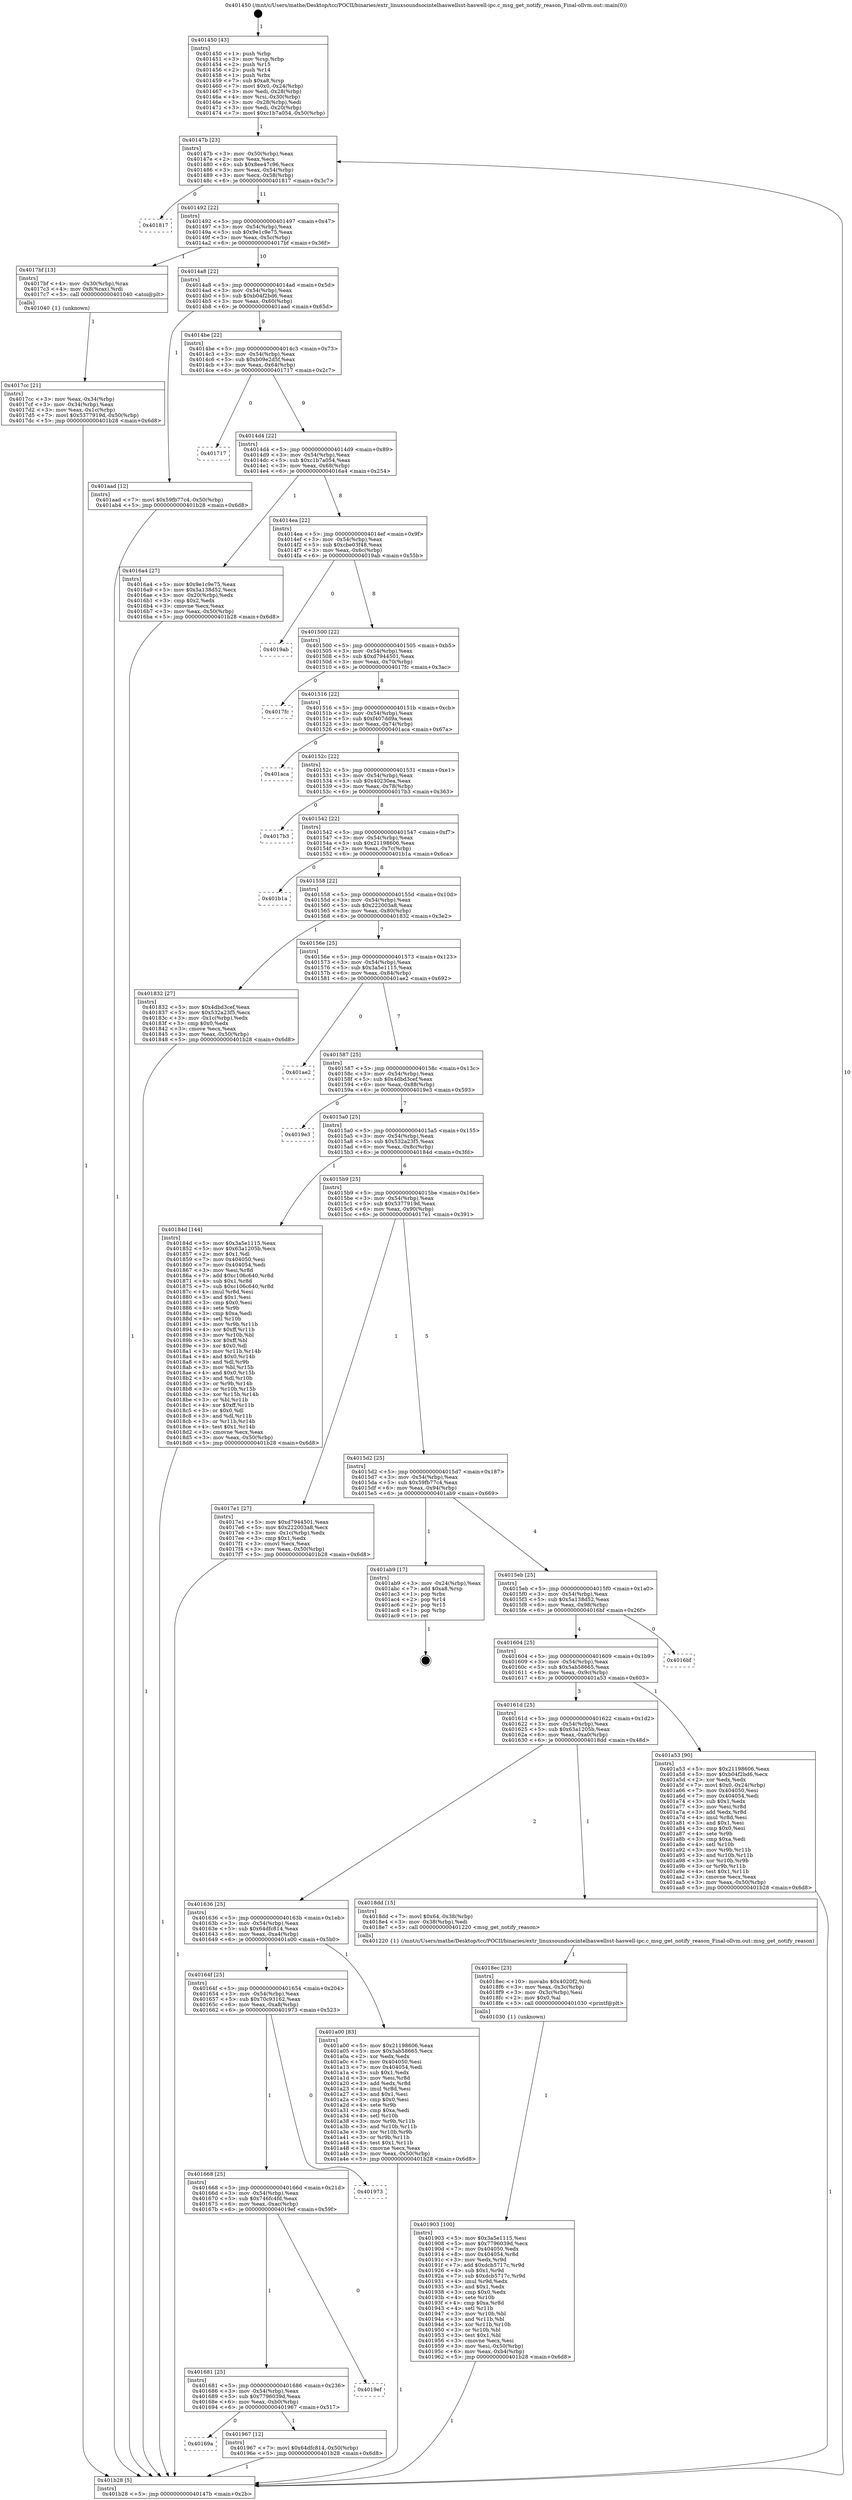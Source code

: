 digraph "0x401450" {
  label = "0x401450 (/mnt/c/Users/mathe/Desktop/tcc/POCII/binaries/extr_linuxsoundsocintelhaswellsst-haswell-ipc.c_msg_get_notify_reason_Final-ollvm.out::main(0))"
  labelloc = "t"
  node[shape=record]

  Entry [label="",width=0.3,height=0.3,shape=circle,fillcolor=black,style=filled]
  "0x40147b" [label="{
     0x40147b [23]\l
     | [instrs]\l
     &nbsp;&nbsp;0x40147b \<+3\>: mov -0x50(%rbp),%eax\l
     &nbsp;&nbsp;0x40147e \<+2\>: mov %eax,%ecx\l
     &nbsp;&nbsp;0x401480 \<+6\>: sub $0x8ee47c96,%ecx\l
     &nbsp;&nbsp;0x401486 \<+3\>: mov %eax,-0x54(%rbp)\l
     &nbsp;&nbsp;0x401489 \<+3\>: mov %ecx,-0x58(%rbp)\l
     &nbsp;&nbsp;0x40148c \<+6\>: je 0000000000401817 \<main+0x3c7\>\l
  }"]
  "0x401817" [label="{
     0x401817\l
  }", style=dashed]
  "0x401492" [label="{
     0x401492 [22]\l
     | [instrs]\l
     &nbsp;&nbsp;0x401492 \<+5\>: jmp 0000000000401497 \<main+0x47\>\l
     &nbsp;&nbsp;0x401497 \<+3\>: mov -0x54(%rbp),%eax\l
     &nbsp;&nbsp;0x40149a \<+5\>: sub $0x9e1c9e75,%eax\l
     &nbsp;&nbsp;0x40149f \<+3\>: mov %eax,-0x5c(%rbp)\l
     &nbsp;&nbsp;0x4014a2 \<+6\>: je 00000000004017bf \<main+0x36f\>\l
  }"]
  Exit [label="",width=0.3,height=0.3,shape=circle,fillcolor=black,style=filled,peripheries=2]
  "0x4017bf" [label="{
     0x4017bf [13]\l
     | [instrs]\l
     &nbsp;&nbsp;0x4017bf \<+4\>: mov -0x30(%rbp),%rax\l
     &nbsp;&nbsp;0x4017c3 \<+4\>: mov 0x8(%rax),%rdi\l
     &nbsp;&nbsp;0x4017c7 \<+5\>: call 0000000000401040 \<atoi@plt\>\l
     | [calls]\l
     &nbsp;&nbsp;0x401040 \{1\} (unknown)\l
  }"]
  "0x4014a8" [label="{
     0x4014a8 [22]\l
     | [instrs]\l
     &nbsp;&nbsp;0x4014a8 \<+5\>: jmp 00000000004014ad \<main+0x5d\>\l
     &nbsp;&nbsp;0x4014ad \<+3\>: mov -0x54(%rbp),%eax\l
     &nbsp;&nbsp;0x4014b0 \<+5\>: sub $0xb04f2bd6,%eax\l
     &nbsp;&nbsp;0x4014b5 \<+3\>: mov %eax,-0x60(%rbp)\l
     &nbsp;&nbsp;0x4014b8 \<+6\>: je 0000000000401aad \<main+0x65d\>\l
  }"]
  "0x40169a" [label="{
     0x40169a\l
  }", style=dashed]
  "0x401aad" [label="{
     0x401aad [12]\l
     | [instrs]\l
     &nbsp;&nbsp;0x401aad \<+7\>: movl $0x59fb77c4,-0x50(%rbp)\l
     &nbsp;&nbsp;0x401ab4 \<+5\>: jmp 0000000000401b28 \<main+0x6d8\>\l
  }"]
  "0x4014be" [label="{
     0x4014be [22]\l
     | [instrs]\l
     &nbsp;&nbsp;0x4014be \<+5\>: jmp 00000000004014c3 \<main+0x73\>\l
     &nbsp;&nbsp;0x4014c3 \<+3\>: mov -0x54(%rbp),%eax\l
     &nbsp;&nbsp;0x4014c6 \<+5\>: sub $0xb09e2d5f,%eax\l
     &nbsp;&nbsp;0x4014cb \<+3\>: mov %eax,-0x64(%rbp)\l
     &nbsp;&nbsp;0x4014ce \<+6\>: je 0000000000401717 \<main+0x2c7\>\l
  }"]
  "0x401967" [label="{
     0x401967 [12]\l
     | [instrs]\l
     &nbsp;&nbsp;0x401967 \<+7\>: movl $0x64dfc814,-0x50(%rbp)\l
     &nbsp;&nbsp;0x40196e \<+5\>: jmp 0000000000401b28 \<main+0x6d8\>\l
  }"]
  "0x401717" [label="{
     0x401717\l
  }", style=dashed]
  "0x4014d4" [label="{
     0x4014d4 [22]\l
     | [instrs]\l
     &nbsp;&nbsp;0x4014d4 \<+5\>: jmp 00000000004014d9 \<main+0x89\>\l
     &nbsp;&nbsp;0x4014d9 \<+3\>: mov -0x54(%rbp),%eax\l
     &nbsp;&nbsp;0x4014dc \<+5\>: sub $0xc1b7a054,%eax\l
     &nbsp;&nbsp;0x4014e1 \<+3\>: mov %eax,-0x68(%rbp)\l
     &nbsp;&nbsp;0x4014e4 \<+6\>: je 00000000004016a4 \<main+0x254\>\l
  }"]
  "0x401681" [label="{
     0x401681 [25]\l
     | [instrs]\l
     &nbsp;&nbsp;0x401681 \<+5\>: jmp 0000000000401686 \<main+0x236\>\l
     &nbsp;&nbsp;0x401686 \<+3\>: mov -0x54(%rbp),%eax\l
     &nbsp;&nbsp;0x401689 \<+5\>: sub $0x7796039d,%eax\l
     &nbsp;&nbsp;0x40168e \<+6\>: mov %eax,-0xb0(%rbp)\l
     &nbsp;&nbsp;0x401694 \<+6\>: je 0000000000401967 \<main+0x517\>\l
  }"]
  "0x4016a4" [label="{
     0x4016a4 [27]\l
     | [instrs]\l
     &nbsp;&nbsp;0x4016a4 \<+5\>: mov $0x9e1c9e75,%eax\l
     &nbsp;&nbsp;0x4016a9 \<+5\>: mov $0x5a138d52,%ecx\l
     &nbsp;&nbsp;0x4016ae \<+3\>: mov -0x20(%rbp),%edx\l
     &nbsp;&nbsp;0x4016b1 \<+3\>: cmp $0x2,%edx\l
     &nbsp;&nbsp;0x4016b4 \<+3\>: cmovne %ecx,%eax\l
     &nbsp;&nbsp;0x4016b7 \<+3\>: mov %eax,-0x50(%rbp)\l
     &nbsp;&nbsp;0x4016ba \<+5\>: jmp 0000000000401b28 \<main+0x6d8\>\l
  }"]
  "0x4014ea" [label="{
     0x4014ea [22]\l
     | [instrs]\l
     &nbsp;&nbsp;0x4014ea \<+5\>: jmp 00000000004014ef \<main+0x9f\>\l
     &nbsp;&nbsp;0x4014ef \<+3\>: mov -0x54(%rbp),%eax\l
     &nbsp;&nbsp;0x4014f2 \<+5\>: sub $0xcbe03f48,%eax\l
     &nbsp;&nbsp;0x4014f7 \<+3\>: mov %eax,-0x6c(%rbp)\l
     &nbsp;&nbsp;0x4014fa \<+6\>: je 00000000004019ab \<main+0x55b\>\l
  }"]
  "0x401b28" [label="{
     0x401b28 [5]\l
     | [instrs]\l
     &nbsp;&nbsp;0x401b28 \<+5\>: jmp 000000000040147b \<main+0x2b\>\l
  }"]
  "0x401450" [label="{
     0x401450 [43]\l
     | [instrs]\l
     &nbsp;&nbsp;0x401450 \<+1\>: push %rbp\l
     &nbsp;&nbsp;0x401451 \<+3\>: mov %rsp,%rbp\l
     &nbsp;&nbsp;0x401454 \<+2\>: push %r15\l
     &nbsp;&nbsp;0x401456 \<+2\>: push %r14\l
     &nbsp;&nbsp;0x401458 \<+1\>: push %rbx\l
     &nbsp;&nbsp;0x401459 \<+7\>: sub $0xa8,%rsp\l
     &nbsp;&nbsp;0x401460 \<+7\>: movl $0x0,-0x24(%rbp)\l
     &nbsp;&nbsp;0x401467 \<+3\>: mov %edi,-0x28(%rbp)\l
     &nbsp;&nbsp;0x40146a \<+4\>: mov %rsi,-0x30(%rbp)\l
     &nbsp;&nbsp;0x40146e \<+3\>: mov -0x28(%rbp),%edi\l
     &nbsp;&nbsp;0x401471 \<+3\>: mov %edi,-0x20(%rbp)\l
     &nbsp;&nbsp;0x401474 \<+7\>: movl $0xc1b7a054,-0x50(%rbp)\l
  }"]
  "0x4017cc" [label="{
     0x4017cc [21]\l
     | [instrs]\l
     &nbsp;&nbsp;0x4017cc \<+3\>: mov %eax,-0x34(%rbp)\l
     &nbsp;&nbsp;0x4017cf \<+3\>: mov -0x34(%rbp),%eax\l
     &nbsp;&nbsp;0x4017d2 \<+3\>: mov %eax,-0x1c(%rbp)\l
     &nbsp;&nbsp;0x4017d5 \<+7\>: movl $0x5377919d,-0x50(%rbp)\l
     &nbsp;&nbsp;0x4017dc \<+5\>: jmp 0000000000401b28 \<main+0x6d8\>\l
  }"]
  "0x4019ef" [label="{
     0x4019ef\l
  }", style=dashed]
  "0x4019ab" [label="{
     0x4019ab\l
  }", style=dashed]
  "0x401500" [label="{
     0x401500 [22]\l
     | [instrs]\l
     &nbsp;&nbsp;0x401500 \<+5\>: jmp 0000000000401505 \<main+0xb5\>\l
     &nbsp;&nbsp;0x401505 \<+3\>: mov -0x54(%rbp),%eax\l
     &nbsp;&nbsp;0x401508 \<+5\>: sub $0xd7944501,%eax\l
     &nbsp;&nbsp;0x40150d \<+3\>: mov %eax,-0x70(%rbp)\l
     &nbsp;&nbsp;0x401510 \<+6\>: je 00000000004017fc \<main+0x3ac\>\l
  }"]
  "0x401668" [label="{
     0x401668 [25]\l
     | [instrs]\l
     &nbsp;&nbsp;0x401668 \<+5\>: jmp 000000000040166d \<main+0x21d\>\l
     &nbsp;&nbsp;0x40166d \<+3\>: mov -0x54(%rbp),%eax\l
     &nbsp;&nbsp;0x401670 \<+5\>: sub $0x746fc4fd,%eax\l
     &nbsp;&nbsp;0x401675 \<+6\>: mov %eax,-0xac(%rbp)\l
     &nbsp;&nbsp;0x40167b \<+6\>: je 00000000004019ef \<main+0x59f\>\l
  }"]
  "0x4017fc" [label="{
     0x4017fc\l
  }", style=dashed]
  "0x401516" [label="{
     0x401516 [22]\l
     | [instrs]\l
     &nbsp;&nbsp;0x401516 \<+5\>: jmp 000000000040151b \<main+0xcb\>\l
     &nbsp;&nbsp;0x40151b \<+3\>: mov -0x54(%rbp),%eax\l
     &nbsp;&nbsp;0x40151e \<+5\>: sub $0xf407dd9a,%eax\l
     &nbsp;&nbsp;0x401523 \<+3\>: mov %eax,-0x74(%rbp)\l
     &nbsp;&nbsp;0x401526 \<+6\>: je 0000000000401aca \<main+0x67a\>\l
  }"]
  "0x401973" [label="{
     0x401973\l
  }", style=dashed]
  "0x401aca" [label="{
     0x401aca\l
  }", style=dashed]
  "0x40152c" [label="{
     0x40152c [22]\l
     | [instrs]\l
     &nbsp;&nbsp;0x40152c \<+5\>: jmp 0000000000401531 \<main+0xe1\>\l
     &nbsp;&nbsp;0x401531 \<+3\>: mov -0x54(%rbp),%eax\l
     &nbsp;&nbsp;0x401534 \<+5\>: sub $0x40230ea,%eax\l
     &nbsp;&nbsp;0x401539 \<+3\>: mov %eax,-0x78(%rbp)\l
     &nbsp;&nbsp;0x40153c \<+6\>: je 00000000004017b3 \<main+0x363\>\l
  }"]
  "0x40164f" [label="{
     0x40164f [25]\l
     | [instrs]\l
     &nbsp;&nbsp;0x40164f \<+5\>: jmp 0000000000401654 \<main+0x204\>\l
     &nbsp;&nbsp;0x401654 \<+3\>: mov -0x54(%rbp),%eax\l
     &nbsp;&nbsp;0x401657 \<+5\>: sub $0x70c93162,%eax\l
     &nbsp;&nbsp;0x40165c \<+6\>: mov %eax,-0xa8(%rbp)\l
     &nbsp;&nbsp;0x401662 \<+6\>: je 0000000000401973 \<main+0x523\>\l
  }"]
  "0x4017b3" [label="{
     0x4017b3\l
  }", style=dashed]
  "0x401542" [label="{
     0x401542 [22]\l
     | [instrs]\l
     &nbsp;&nbsp;0x401542 \<+5\>: jmp 0000000000401547 \<main+0xf7\>\l
     &nbsp;&nbsp;0x401547 \<+3\>: mov -0x54(%rbp),%eax\l
     &nbsp;&nbsp;0x40154a \<+5\>: sub $0x21198606,%eax\l
     &nbsp;&nbsp;0x40154f \<+3\>: mov %eax,-0x7c(%rbp)\l
     &nbsp;&nbsp;0x401552 \<+6\>: je 0000000000401b1a \<main+0x6ca\>\l
  }"]
  "0x401a00" [label="{
     0x401a00 [83]\l
     | [instrs]\l
     &nbsp;&nbsp;0x401a00 \<+5\>: mov $0x21198606,%eax\l
     &nbsp;&nbsp;0x401a05 \<+5\>: mov $0x5ab58665,%ecx\l
     &nbsp;&nbsp;0x401a0a \<+2\>: xor %edx,%edx\l
     &nbsp;&nbsp;0x401a0c \<+7\>: mov 0x404050,%esi\l
     &nbsp;&nbsp;0x401a13 \<+7\>: mov 0x404054,%edi\l
     &nbsp;&nbsp;0x401a1a \<+3\>: sub $0x1,%edx\l
     &nbsp;&nbsp;0x401a1d \<+3\>: mov %esi,%r8d\l
     &nbsp;&nbsp;0x401a20 \<+3\>: add %edx,%r8d\l
     &nbsp;&nbsp;0x401a23 \<+4\>: imul %r8d,%esi\l
     &nbsp;&nbsp;0x401a27 \<+3\>: and $0x1,%esi\l
     &nbsp;&nbsp;0x401a2a \<+3\>: cmp $0x0,%esi\l
     &nbsp;&nbsp;0x401a2d \<+4\>: sete %r9b\l
     &nbsp;&nbsp;0x401a31 \<+3\>: cmp $0xa,%edi\l
     &nbsp;&nbsp;0x401a34 \<+4\>: setl %r10b\l
     &nbsp;&nbsp;0x401a38 \<+3\>: mov %r9b,%r11b\l
     &nbsp;&nbsp;0x401a3b \<+3\>: and %r10b,%r11b\l
     &nbsp;&nbsp;0x401a3e \<+3\>: xor %r10b,%r9b\l
     &nbsp;&nbsp;0x401a41 \<+3\>: or %r9b,%r11b\l
     &nbsp;&nbsp;0x401a44 \<+4\>: test $0x1,%r11b\l
     &nbsp;&nbsp;0x401a48 \<+3\>: cmovne %ecx,%eax\l
     &nbsp;&nbsp;0x401a4b \<+3\>: mov %eax,-0x50(%rbp)\l
     &nbsp;&nbsp;0x401a4e \<+5\>: jmp 0000000000401b28 \<main+0x6d8\>\l
  }"]
  "0x401b1a" [label="{
     0x401b1a\l
  }", style=dashed]
  "0x401558" [label="{
     0x401558 [22]\l
     | [instrs]\l
     &nbsp;&nbsp;0x401558 \<+5\>: jmp 000000000040155d \<main+0x10d\>\l
     &nbsp;&nbsp;0x40155d \<+3\>: mov -0x54(%rbp),%eax\l
     &nbsp;&nbsp;0x401560 \<+5\>: sub $0x222003a8,%eax\l
     &nbsp;&nbsp;0x401565 \<+3\>: mov %eax,-0x80(%rbp)\l
     &nbsp;&nbsp;0x401568 \<+6\>: je 0000000000401832 \<main+0x3e2\>\l
  }"]
  "0x401903" [label="{
     0x401903 [100]\l
     | [instrs]\l
     &nbsp;&nbsp;0x401903 \<+5\>: mov $0x3a5e1115,%esi\l
     &nbsp;&nbsp;0x401908 \<+5\>: mov $0x7796039d,%ecx\l
     &nbsp;&nbsp;0x40190d \<+7\>: mov 0x404050,%edx\l
     &nbsp;&nbsp;0x401914 \<+8\>: mov 0x404054,%r8d\l
     &nbsp;&nbsp;0x40191c \<+3\>: mov %edx,%r9d\l
     &nbsp;&nbsp;0x40191f \<+7\>: add $0xdcb5717c,%r9d\l
     &nbsp;&nbsp;0x401926 \<+4\>: sub $0x1,%r9d\l
     &nbsp;&nbsp;0x40192a \<+7\>: sub $0xdcb5717c,%r9d\l
     &nbsp;&nbsp;0x401931 \<+4\>: imul %r9d,%edx\l
     &nbsp;&nbsp;0x401935 \<+3\>: and $0x1,%edx\l
     &nbsp;&nbsp;0x401938 \<+3\>: cmp $0x0,%edx\l
     &nbsp;&nbsp;0x40193b \<+4\>: sete %r10b\l
     &nbsp;&nbsp;0x40193f \<+4\>: cmp $0xa,%r8d\l
     &nbsp;&nbsp;0x401943 \<+4\>: setl %r11b\l
     &nbsp;&nbsp;0x401947 \<+3\>: mov %r10b,%bl\l
     &nbsp;&nbsp;0x40194a \<+3\>: and %r11b,%bl\l
     &nbsp;&nbsp;0x40194d \<+3\>: xor %r11b,%r10b\l
     &nbsp;&nbsp;0x401950 \<+3\>: or %r10b,%bl\l
     &nbsp;&nbsp;0x401953 \<+3\>: test $0x1,%bl\l
     &nbsp;&nbsp;0x401956 \<+3\>: cmovne %ecx,%esi\l
     &nbsp;&nbsp;0x401959 \<+3\>: mov %esi,-0x50(%rbp)\l
     &nbsp;&nbsp;0x40195c \<+6\>: mov %eax,-0xb4(%rbp)\l
     &nbsp;&nbsp;0x401962 \<+5\>: jmp 0000000000401b28 \<main+0x6d8\>\l
  }"]
  "0x401832" [label="{
     0x401832 [27]\l
     | [instrs]\l
     &nbsp;&nbsp;0x401832 \<+5\>: mov $0x4dbd3cef,%eax\l
     &nbsp;&nbsp;0x401837 \<+5\>: mov $0x532a23f5,%ecx\l
     &nbsp;&nbsp;0x40183c \<+3\>: mov -0x1c(%rbp),%edx\l
     &nbsp;&nbsp;0x40183f \<+3\>: cmp $0x0,%edx\l
     &nbsp;&nbsp;0x401842 \<+3\>: cmove %ecx,%eax\l
     &nbsp;&nbsp;0x401845 \<+3\>: mov %eax,-0x50(%rbp)\l
     &nbsp;&nbsp;0x401848 \<+5\>: jmp 0000000000401b28 \<main+0x6d8\>\l
  }"]
  "0x40156e" [label="{
     0x40156e [25]\l
     | [instrs]\l
     &nbsp;&nbsp;0x40156e \<+5\>: jmp 0000000000401573 \<main+0x123\>\l
     &nbsp;&nbsp;0x401573 \<+3\>: mov -0x54(%rbp),%eax\l
     &nbsp;&nbsp;0x401576 \<+5\>: sub $0x3a5e1115,%eax\l
     &nbsp;&nbsp;0x40157b \<+6\>: mov %eax,-0x84(%rbp)\l
     &nbsp;&nbsp;0x401581 \<+6\>: je 0000000000401ae2 \<main+0x692\>\l
  }"]
  "0x4018ec" [label="{
     0x4018ec [23]\l
     | [instrs]\l
     &nbsp;&nbsp;0x4018ec \<+10\>: movabs $0x4020f2,%rdi\l
     &nbsp;&nbsp;0x4018f6 \<+3\>: mov %eax,-0x3c(%rbp)\l
     &nbsp;&nbsp;0x4018f9 \<+3\>: mov -0x3c(%rbp),%esi\l
     &nbsp;&nbsp;0x4018fc \<+2\>: mov $0x0,%al\l
     &nbsp;&nbsp;0x4018fe \<+5\>: call 0000000000401030 \<printf@plt\>\l
     | [calls]\l
     &nbsp;&nbsp;0x401030 \{1\} (unknown)\l
  }"]
  "0x401ae2" [label="{
     0x401ae2\l
  }", style=dashed]
  "0x401587" [label="{
     0x401587 [25]\l
     | [instrs]\l
     &nbsp;&nbsp;0x401587 \<+5\>: jmp 000000000040158c \<main+0x13c\>\l
     &nbsp;&nbsp;0x40158c \<+3\>: mov -0x54(%rbp),%eax\l
     &nbsp;&nbsp;0x40158f \<+5\>: sub $0x4dbd3cef,%eax\l
     &nbsp;&nbsp;0x401594 \<+6\>: mov %eax,-0x88(%rbp)\l
     &nbsp;&nbsp;0x40159a \<+6\>: je 00000000004019e3 \<main+0x593\>\l
  }"]
  "0x401636" [label="{
     0x401636 [25]\l
     | [instrs]\l
     &nbsp;&nbsp;0x401636 \<+5\>: jmp 000000000040163b \<main+0x1eb\>\l
     &nbsp;&nbsp;0x40163b \<+3\>: mov -0x54(%rbp),%eax\l
     &nbsp;&nbsp;0x40163e \<+5\>: sub $0x64dfc814,%eax\l
     &nbsp;&nbsp;0x401643 \<+6\>: mov %eax,-0xa4(%rbp)\l
     &nbsp;&nbsp;0x401649 \<+6\>: je 0000000000401a00 \<main+0x5b0\>\l
  }"]
  "0x4019e3" [label="{
     0x4019e3\l
  }", style=dashed]
  "0x4015a0" [label="{
     0x4015a0 [25]\l
     | [instrs]\l
     &nbsp;&nbsp;0x4015a0 \<+5\>: jmp 00000000004015a5 \<main+0x155\>\l
     &nbsp;&nbsp;0x4015a5 \<+3\>: mov -0x54(%rbp),%eax\l
     &nbsp;&nbsp;0x4015a8 \<+5\>: sub $0x532a23f5,%eax\l
     &nbsp;&nbsp;0x4015ad \<+6\>: mov %eax,-0x8c(%rbp)\l
     &nbsp;&nbsp;0x4015b3 \<+6\>: je 000000000040184d \<main+0x3fd\>\l
  }"]
  "0x4018dd" [label="{
     0x4018dd [15]\l
     | [instrs]\l
     &nbsp;&nbsp;0x4018dd \<+7\>: movl $0x64,-0x38(%rbp)\l
     &nbsp;&nbsp;0x4018e4 \<+3\>: mov -0x38(%rbp),%edi\l
     &nbsp;&nbsp;0x4018e7 \<+5\>: call 0000000000401220 \<msg_get_notify_reason\>\l
     | [calls]\l
     &nbsp;&nbsp;0x401220 \{1\} (/mnt/c/Users/mathe/Desktop/tcc/POCII/binaries/extr_linuxsoundsocintelhaswellsst-haswell-ipc.c_msg_get_notify_reason_Final-ollvm.out::msg_get_notify_reason)\l
  }"]
  "0x40184d" [label="{
     0x40184d [144]\l
     | [instrs]\l
     &nbsp;&nbsp;0x40184d \<+5\>: mov $0x3a5e1115,%eax\l
     &nbsp;&nbsp;0x401852 \<+5\>: mov $0x63a1205b,%ecx\l
     &nbsp;&nbsp;0x401857 \<+2\>: mov $0x1,%dl\l
     &nbsp;&nbsp;0x401859 \<+7\>: mov 0x404050,%esi\l
     &nbsp;&nbsp;0x401860 \<+7\>: mov 0x404054,%edi\l
     &nbsp;&nbsp;0x401867 \<+3\>: mov %esi,%r8d\l
     &nbsp;&nbsp;0x40186a \<+7\>: add $0xc106c640,%r8d\l
     &nbsp;&nbsp;0x401871 \<+4\>: sub $0x1,%r8d\l
     &nbsp;&nbsp;0x401875 \<+7\>: sub $0xc106c640,%r8d\l
     &nbsp;&nbsp;0x40187c \<+4\>: imul %r8d,%esi\l
     &nbsp;&nbsp;0x401880 \<+3\>: and $0x1,%esi\l
     &nbsp;&nbsp;0x401883 \<+3\>: cmp $0x0,%esi\l
     &nbsp;&nbsp;0x401886 \<+4\>: sete %r9b\l
     &nbsp;&nbsp;0x40188a \<+3\>: cmp $0xa,%edi\l
     &nbsp;&nbsp;0x40188d \<+4\>: setl %r10b\l
     &nbsp;&nbsp;0x401891 \<+3\>: mov %r9b,%r11b\l
     &nbsp;&nbsp;0x401894 \<+4\>: xor $0xff,%r11b\l
     &nbsp;&nbsp;0x401898 \<+3\>: mov %r10b,%bl\l
     &nbsp;&nbsp;0x40189b \<+3\>: xor $0xff,%bl\l
     &nbsp;&nbsp;0x40189e \<+3\>: xor $0x0,%dl\l
     &nbsp;&nbsp;0x4018a1 \<+3\>: mov %r11b,%r14b\l
     &nbsp;&nbsp;0x4018a4 \<+4\>: and $0x0,%r14b\l
     &nbsp;&nbsp;0x4018a8 \<+3\>: and %dl,%r9b\l
     &nbsp;&nbsp;0x4018ab \<+3\>: mov %bl,%r15b\l
     &nbsp;&nbsp;0x4018ae \<+4\>: and $0x0,%r15b\l
     &nbsp;&nbsp;0x4018b2 \<+3\>: and %dl,%r10b\l
     &nbsp;&nbsp;0x4018b5 \<+3\>: or %r9b,%r14b\l
     &nbsp;&nbsp;0x4018b8 \<+3\>: or %r10b,%r15b\l
     &nbsp;&nbsp;0x4018bb \<+3\>: xor %r15b,%r14b\l
     &nbsp;&nbsp;0x4018be \<+3\>: or %bl,%r11b\l
     &nbsp;&nbsp;0x4018c1 \<+4\>: xor $0xff,%r11b\l
     &nbsp;&nbsp;0x4018c5 \<+3\>: or $0x0,%dl\l
     &nbsp;&nbsp;0x4018c8 \<+3\>: and %dl,%r11b\l
     &nbsp;&nbsp;0x4018cb \<+3\>: or %r11b,%r14b\l
     &nbsp;&nbsp;0x4018ce \<+4\>: test $0x1,%r14b\l
     &nbsp;&nbsp;0x4018d2 \<+3\>: cmovne %ecx,%eax\l
     &nbsp;&nbsp;0x4018d5 \<+3\>: mov %eax,-0x50(%rbp)\l
     &nbsp;&nbsp;0x4018d8 \<+5\>: jmp 0000000000401b28 \<main+0x6d8\>\l
  }"]
  "0x4015b9" [label="{
     0x4015b9 [25]\l
     | [instrs]\l
     &nbsp;&nbsp;0x4015b9 \<+5\>: jmp 00000000004015be \<main+0x16e\>\l
     &nbsp;&nbsp;0x4015be \<+3\>: mov -0x54(%rbp),%eax\l
     &nbsp;&nbsp;0x4015c1 \<+5\>: sub $0x5377919d,%eax\l
     &nbsp;&nbsp;0x4015c6 \<+6\>: mov %eax,-0x90(%rbp)\l
     &nbsp;&nbsp;0x4015cc \<+6\>: je 00000000004017e1 \<main+0x391\>\l
  }"]
  "0x40161d" [label="{
     0x40161d [25]\l
     | [instrs]\l
     &nbsp;&nbsp;0x40161d \<+5\>: jmp 0000000000401622 \<main+0x1d2\>\l
     &nbsp;&nbsp;0x401622 \<+3\>: mov -0x54(%rbp),%eax\l
     &nbsp;&nbsp;0x401625 \<+5\>: sub $0x63a1205b,%eax\l
     &nbsp;&nbsp;0x40162a \<+6\>: mov %eax,-0xa0(%rbp)\l
     &nbsp;&nbsp;0x401630 \<+6\>: je 00000000004018dd \<main+0x48d\>\l
  }"]
  "0x4017e1" [label="{
     0x4017e1 [27]\l
     | [instrs]\l
     &nbsp;&nbsp;0x4017e1 \<+5\>: mov $0xd7944501,%eax\l
     &nbsp;&nbsp;0x4017e6 \<+5\>: mov $0x222003a8,%ecx\l
     &nbsp;&nbsp;0x4017eb \<+3\>: mov -0x1c(%rbp),%edx\l
     &nbsp;&nbsp;0x4017ee \<+3\>: cmp $0x1,%edx\l
     &nbsp;&nbsp;0x4017f1 \<+3\>: cmovl %ecx,%eax\l
     &nbsp;&nbsp;0x4017f4 \<+3\>: mov %eax,-0x50(%rbp)\l
     &nbsp;&nbsp;0x4017f7 \<+5\>: jmp 0000000000401b28 \<main+0x6d8\>\l
  }"]
  "0x4015d2" [label="{
     0x4015d2 [25]\l
     | [instrs]\l
     &nbsp;&nbsp;0x4015d2 \<+5\>: jmp 00000000004015d7 \<main+0x187\>\l
     &nbsp;&nbsp;0x4015d7 \<+3\>: mov -0x54(%rbp),%eax\l
     &nbsp;&nbsp;0x4015da \<+5\>: sub $0x59fb77c4,%eax\l
     &nbsp;&nbsp;0x4015df \<+6\>: mov %eax,-0x94(%rbp)\l
     &nbsp;&nbsp;0x4015e5 \<+6\>: je 0000000000401ab9 \<main+0x669\>\l
  }"]
  "0x401a53" [label="{
     0x401a53 [90]\l
     | [instrs]\l
     &nbsp;&nbsp;0x401a53 \<+5\>: mov $0x21198606,%eax\l
     &nbsp;&nbsp;0x401a58 \<+5\>: mov $0xb04f2bd6,%ecx\l
     &nbsp;&nbsp;0x401a5d \<+2\>: xor %edx,%edx\l
     &nbsp;&nbsp;0x401a5f \<+7\>: movl $0x0,-0x24(%rbp)\l
     &nbsp;&nbsp;0x401a66 \<+7\>: mov 0x404050,%esi\l
     &nbsp;&nbsp;0x401a6d \<+7\>: mov 0x404054,%edi\l
     &nbsp;&nbsp;0x401a74 \<+3\>: sub $0x1,%edx\l
     &nbsp;&nbsp;0x401a77 \<+3\>: mov %esi,%r8d\l
     &nbsp;&nbsp;0x401a7a \<+3\>: add %edx,%r8d\l
     &nbsp;&nbsp;0x401a7d \<+4\>: imul %r8d,%esi\l
     &nbsp;&nbsp;0x401a81 \<+3\>: and $0x1,%esi\l
     &nbsp;&nbsp;0x401a84 \<+3\>: cmp $0x0,%esi\l
     &nbsp;&nbsp;0x401a87 \<+4\>: sete %r9b\l
     &nbsp;&nbsp;0x401a8b \<+3\>: cmp $0xa,%edi\l
     &nbsp;&nbsp;0x401a8e \<+4\>: setl %r10b\l
     &nbsp;&nbsp;0x401a92 \<+3\>: mov %r9b,%r11b\l
     &nbsp;&nbsp;0x401a95 \<+3\>: and %r10b,%r11b\l
     &nbsp;&nbsp;0x401a98 \<+3\>: xor %r10b,%r9b\l
     &nbsp;&nbsp;0x401a9b \<+3\>: or %r9b,%r11b\l
     &nbsp;&nbsp;0x401a9e \<+4\>: test $0x1,%r11b\l
     &nbsp;&nbsp;0x401aa2 \<+3\>: cmovne %ecx,%eax\l
     &nbsp;&nbsp;0x401aa5 \<+3\>: mov %eax,-0x50(%rbp)\l
     &nbsp;&nbsp;0x401aa8 \<+5\>: jmp 0000000000401b28 \<main+0x6d8\>\l
  }"]
  "0x401ab9" [label="{
     0x401ab9 [17]\l
     | [instrs]\l
     &nbsp;&nbsp;0x401ab9 \<+3\>: mov -0x24(%rbp),%eax\l
     &nbsp;&nbsp;0x401abc \<+7\>: add $0xa8,%rsp\l
     &nbsp;&nbsp;0x401ac3 \<+1\>: pop %rbx\l
     &nbsp;&nbsp;0x401ac4 \<+2\>: pop %r14\l
     &nbsp;&nbsp;0x401ac6 \<+2\>: pop %r15\l
     &nbsp;&nbsp;0x401ac8 \<+1\>: pop %rbp\l
     &nbsp;&nbsp;0x401ac9 \<+1\>: ret\l
  }"]
  "0x4015eb" [label="{
     0x4015eb [25]\l
     | [instrs]\l
     &nbsp;&nbsp;0x4015eb \<+5\>: jmp 00000000004015f0 \<main+0x1a0\>\l
     &nbsp;&nbsp;0x4015f0 \<+3\>: mov -0x54(%rbp),%eax\l
     &nbsp;&nbsp;0x4015f3 \<+5\>: sub $0x5a138d52,%eax\l
     &nbsp;&nbsp;0x4015f8 \<+6\>: mov %eax,-0x98(%rbp)\l
     &nbsp;&nbsp;0x4015fe \<+6\>: je 00000000004016bf \<main+0x26f\>\l
  }"]
  "0x401604" [label="{
     0x401604 [25]\l
     | [instrs]\l
     &nbsp;&nbsp;0x401604 \<+5\>: jmp 0000000000401609 \<main+0x1b9\>\l
     &nbsp;&nbsp;0x401609 \<+3\>: mov -0x54(%rbp),%eax\l
     &nbsp;&nbsp;0x40160c \<+5\>: sub $0x5ab58665,%eax\l
     &nbsp;&nbsp;0x401611 \<+6\>: mov %eax,-0x9c(%rbp)\l
     &nbsp;&nbsp;0x401617 \<+6\>: je 0000000000401a53 \<main+0x603\>\l
  }"]
  "0x4016bf" [label="{
     0x4016bf\l
  }", style=dashed]
  Entry -> "0x401450" [label=" 1"]
  "0x40147b" -> "0x401817" [label=" 0"]
  "0x40147b" -> "0x401492" [label=" 11"]
  "0x401ab9" -> Exit [label=" 1"]
  "0x401492" -> "0x4017bf" [label=" 1"]
  "0x401492" -> "0x4014a8" [label=" 10"]
  "0x401aad" -> "0x401b28" [label=" 1"]
  "0x4014a8" -> "0x401aad" [label=" 1"]
  "0x4014a8" -> "0x4014be" [label=" 9"]
  "0x401a53" -> "0x401b28" [label=" 1"]
  "0x4014be" -> "0x401717" [label=" 0"]
  "0x4014be" -> "0x4014d4" [label=" 9"]
  "0x401a00" -> "0x401b28" [label=" 1"]
  "0x4014d4" -> "0x4016a4" [label=" 1"]
  "0x4014d4" -> "0x4014ea" [label=" 8"]
  "0x4016a4" -> "0x401b28" [label=" 1"]
  "0x401450" -> "0x40147b" [label=" 1"]
  "0x401b28" -> "0x40147b" [label=" 10"]
  "0x4017bf" -> "0x4017cc" [label=" 1"]
  "0x4017cc" -> "0x401b28" [label=" 1"]
  "0x401681" -> "0x40169a" [label=" 0"]
  "0x4014ea" -> "0x4019ab" [label=" 0"]
  "0x4014ea" -> "0x401500" [label=" 8"]
  "0x401681" -> "0x401967" [label=" 1"]
  "0x401500" -> "0x4017fc" [label=" 0"]
  "0x401500" -> "0x401516" [label=" 8"]
  "0x401668" -> "0x401681" [label=" 1"]
  "0x401516" -> "0x401aca" [label=" 0"]
  "0x401516" -> "0x40152c" [label=" 8"]
  "0x401668" -> "0x4019ef" [label=" 0"]
  "0x40152c" -> "0x4017b3" [label=" 0"]
  "0x40152c" -> "0x401542" [label=" 8"]
  "0x40164f" -> "0x401668" [label=" 1"]
  "0x401542" -> "0x401b1a" [label=" 0"]
  "0x401542" -> "0x401558" [label=" 8"]
  "0x40164f" -> "0x401973" [label=" 0"]
  "0x401558" -> "0x401832" [label=" 1"]
  "0x401558" -> "0x40156e" [label=" 7"]
  "0x401636" -> "0x40164f" [label=" 1"]
  "0x40156e" -> "0x401ae2" [label=" 0"]
  "0x40156e" -> "0x401587" [label=" 7"]
  "0x401636" -> "0x401a00" [label=" 1"]
  "0x401587" -> "0x4019e3" [label=" 0"]
  "0x401587" -> "0x4015a0" [label=" 7"]
  "0x401967" -> "0x401b28" [label=" 1"]
  "0x4015a0" -> "0x40184d" [label=" 1"]
  "0x4015a0" -> "0x4015b9" [label=" 6"]
  "0x401903" -> "0x401b28" [label=" 1"]
  "0x4015b9" -> "0x4017e1" [label=" 1"]
  "0x4015b9" -> "0x4015d2" [label=" 5"]
  "0x4017e1" -> "0x401b28" [label=" 1"]
  "0x401832" -> "0x401b28" [label=" 1"]
  "0x40184d" -> "0x401b28" [label=" 1"]
  "0x4018dd" -> "0x4018ec" [label=" 1"]
  "0x4015d2" -> "0x401ab9" [label=" 1"]
  "0x4015d2" -> "0x4015eb" [label=" 4"]
  "0x40161d" -> "0x401636" [label=" 2"]
  "0x4015eb" -> "0x4016bf" [label=" 0"]
  "0x4015eb" -> "0x401604" [label=" 4"]
  "0x40161d" -> "0x4018dd" [label=" 1"]
  "0x401604" -> "0x401a53" [label=" 1"]
  "0x401604" -> "0x40161d" [label=" 3"]
  "0x4018ec" -> "0x401903" [label=" 1"]
}
